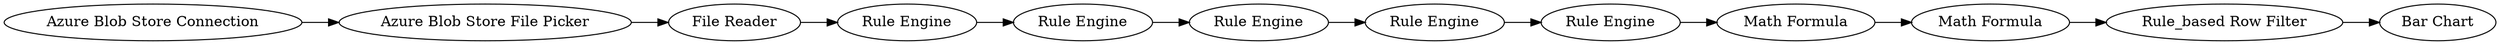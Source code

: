 digraph {
	12 -> 13
	7 -> 8
	4 -> 5
	1 -> 2
	8 -> 9
	5 -> 6
	11 -> 12
	9 -> 10
	6 -> 7
	10 -> 11
	2 -> 4
	5 [label="Rule Engine"]
	13 [label="Bar Chart"]
	1 [label="Azure Blob Store Connection"]
	7 [label="Rule Engine"]
	9 [label="Rule Engine"]
	11 [label="Math Formula"]
	4 [label="File Reader"]
	6 [label="Rule Engine"]
	8 [label="Rule Engine"]
	12 [label="Rule_based Row Filter"]
	2 [label="Azure Blob Store File Picker"]
	10 [label="Math Formula"]
	rankdir=LR
}
